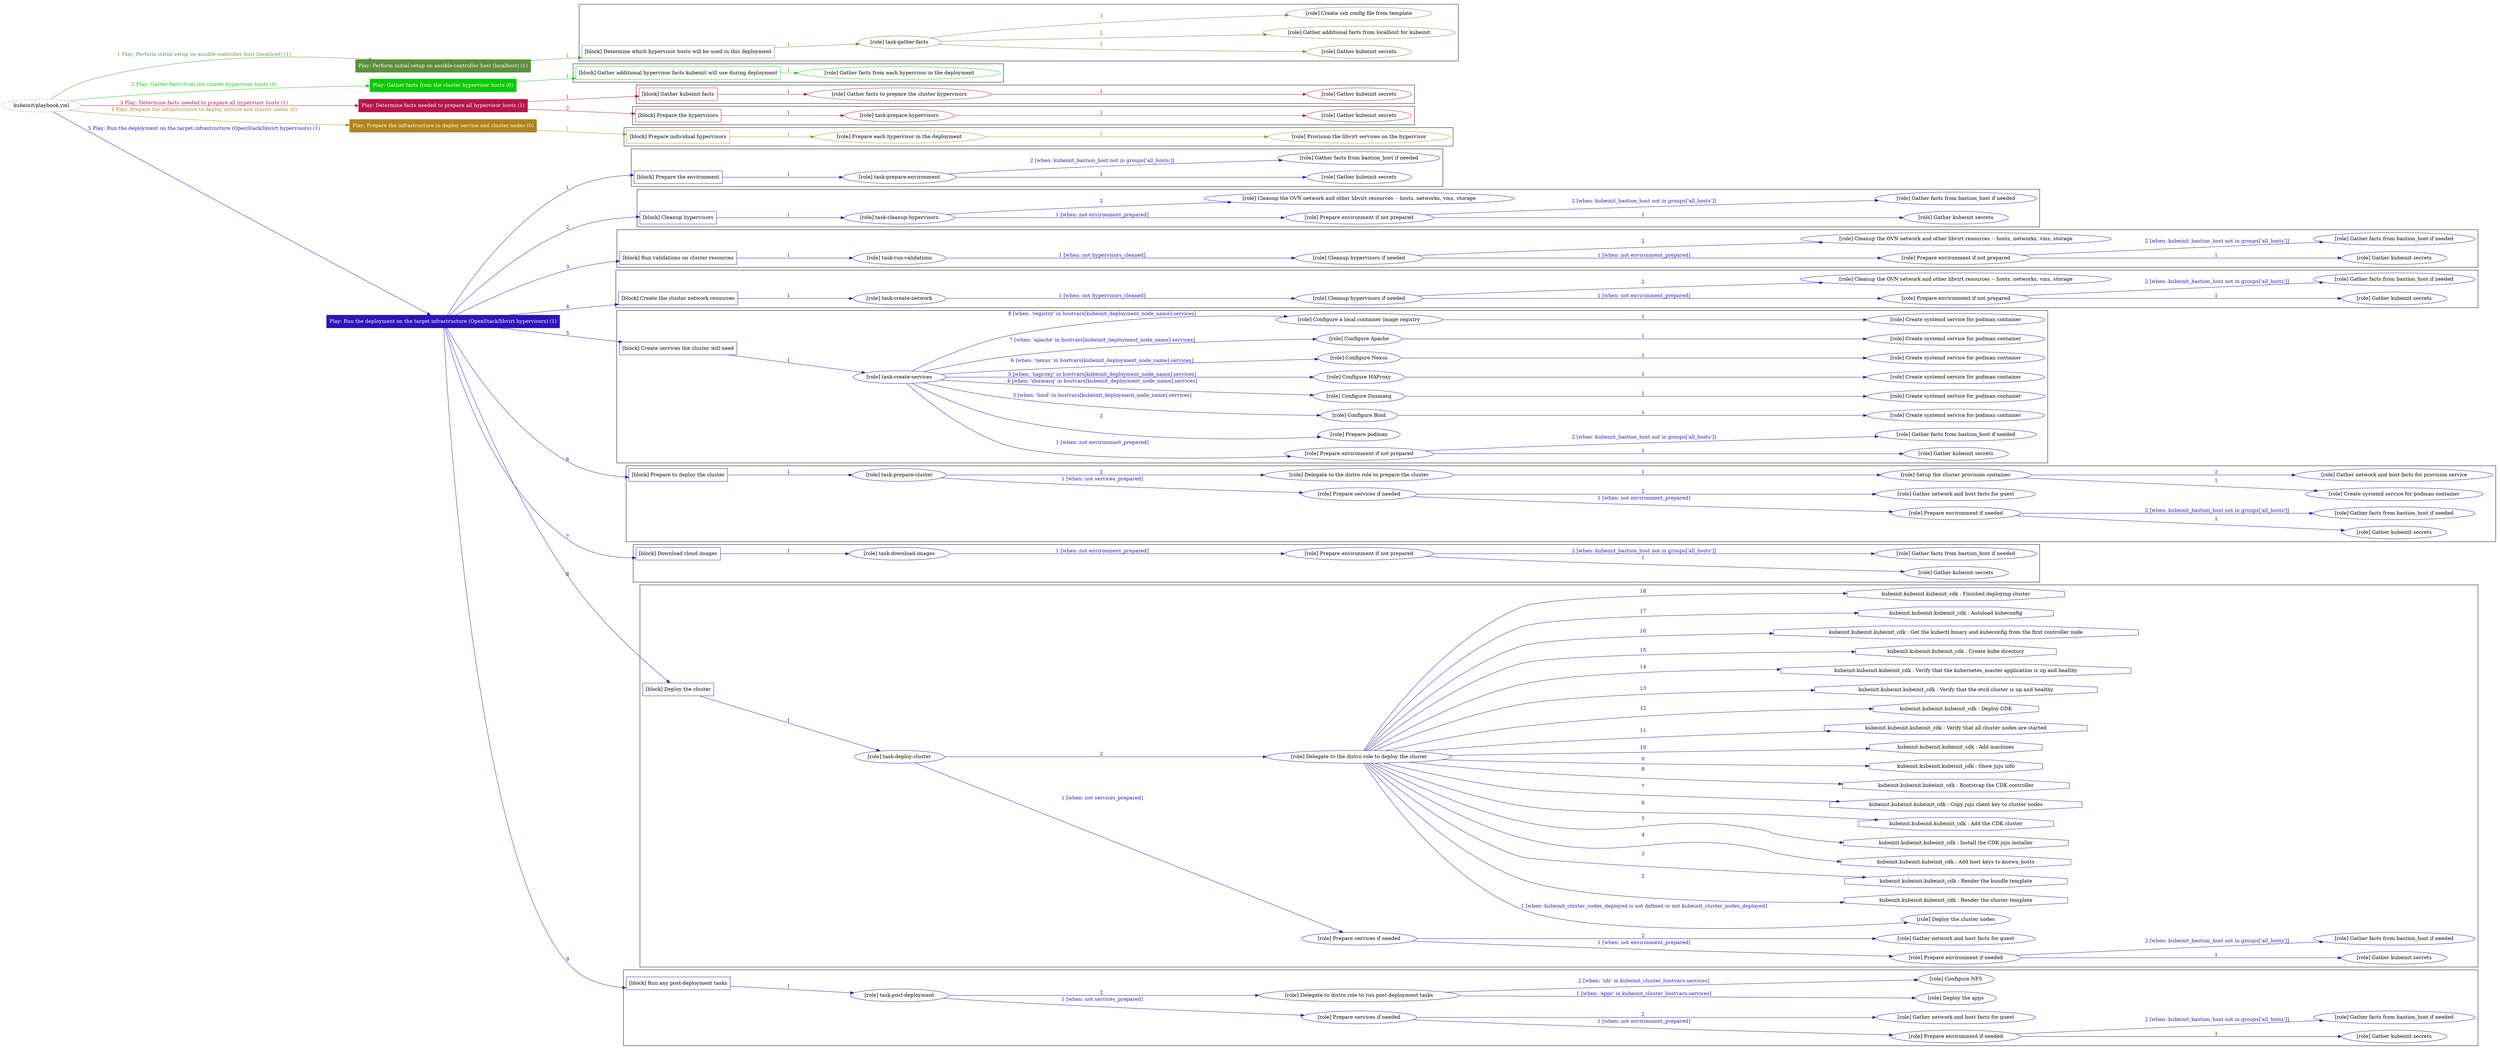 digraph {
	graph [concentrate=true ordering=in rankdir=LR ratio=fill]
	edge [esep=5 sep=10]
	"kubeinit/playbook.yml" [URL="/home/runner/work/kubeinit/kubeinit/kubeinit/playbook.yml" id=playbook_08577b26 style=dotted]
	"kubeinit/playbook.yml" -> play_f8cc23d5 [label="1 Play: Perform initial setup on ansible-controller host (localhost) (1)" color="#5e8f3d" fontcolor="#5e8f3d" id=edge_play_f8cc23d5 labeltooltip="1 Play: Perform initial setup on ansible-controller host (localhost) (1)" tooltip="1 Play: Perform initial setup on ansible-controller host (localhost) (1)"]
	subgraph "Play: Perform initial setup on ansible-controller host (localhost) (1)" {
		play_f8cc23d5 [label="Play: Perform initial setup on ansible-controller host (localhost) (1)" URL="/home/runner/work/kubeinit/kubeinit/kubeinit/playbook.yml" color="#5e8f3d" fontcolor="#ffffff" id=play_f8cc23d5 shape=box style=filled tooltip=localhost]
		play_f8cc23d5 -> block_c5f19e70 [label=1 color="#5e8f3d" fontcolor="#5e8f3d" id=edge_block_c5f19e70 labeltooltip=1 tooltip=1]
		subgraph cluster_block_c5f19e70 {
			block_c5f19e70 [label="[block] Determine which hypervisor hosts will be used in this deployment" URL="/home/runner/work/kubeinit/kubeinit/kubeinit/playbook.yml" color="#5e8f3d" id=block_c5f19e70 labeltooltip="Determine which hypervisor hosts will be used in this deployment" shape=box tooltip="Determine which hypervisor hosts will be used in this deployment"]
			block_c5f19e70 -> role_fb74756c [label="1 " color="#5e8f3d" fontcolor="#5e8f3d" id=edge_role_fb74756c labeltooltip="1 " tooltip="1 "]
			subgraph "task-gather-facts" {
				role_fb74756c [label="[role] task-gather-facts" URL="/home/runner/work/kubeinit/kubeinit/kubeinit/playbook.yml" color="#5e8f3d" id=role_fb74756c tooltip="task-gather-facts"]
				role_fb74756c -> role_18ba2d72 [label="1 " color="#5e8f3d" fontcolor="#5e8f3d" id=edge_role_18ba2d72 labeltooltip="1 " tooltip="1 "]
				subgraph "Gather kubeinit secrets" {
					role_18ba2d72 [label="[role] Gather kubeinit secrets" URL="/home/runner/.ansible/collections/ansible_collections/kubeinit/kubeinit/roles/kubeinit_prepare/tasks/build_hypervisors_group.yml" color="#5e8f3d" id=role_18ba2d72 tooltip="Gather kubeinit secrets"]
				}
				role_fb74756c -> role_ee67d4ee [label="2 " color="#5e8f3d" fontcolor="#5e8f3d" id=edge_role_ee67d4ee labeltooltip="2 " tooltip="2 "]
				subgraph "Gather additional facts from localhost for kubeinit" {
					role_ee67d4ee [label="[role] Gather additional facts from localhost for kubeinit" URL="/home/runner/.ansible/collections/ansible_collections/kubeinit/kubeinit/roles/kubeinit_prepare/tasks/build_hypervisors_group.yml" color="#5e8f3d" id=role_ee67d4ee tooltip="Gather additional facts from localhost for kubeinit"]
				}
				role_fb74756c -> role_f062ba2d [label="3 " color="#5e8f3d" fontcolor="#5e8f3d" id=edge_role_f062ba2d labeltooltip="3 " tooltip="3 "]
				subgraph "Create ssh config file from template" {
					role_f062ba2d [label="[role] Create ssh config file from template" URL="/home/runner/.ansible/collections/ansible_collections/kubeinit/kubeinit/roles/kubeinit_prepare/tasks/build_hypervisors_group.yml" color="#5e8f3d" id=role_f062ba2d tooltip="Create ssh config file from template"]
				}
			}
		}
	}
	"kubeinit/playbook.yml" -> play_d384dbd2 [label="2 Play: Gather facts from the cluster hypervisor hosts (0)" color="#0aca02" fontcolor="#0aca02" id=edge_play_d384dbd2 labeltooltip="2 Play: Gather facts from the cluster hypervisor hosts (0)" tooltip="2 Play: Gather facts from the cluster hypervisor hosts (0)"]
	subgraph "Play: Gather facts from the cluster hypervisor hosts (0)" {
		play_d384dbd2 [label="Play: Gather facts from the cluster hypervisor hosts (0)" URL="/home/runner/work/kubeinit/kubeinit/kubeinit/playbook.yml" color="#0aca02" fontcolor="#ffffff" id=play_d384dbd2 shape=box style=filled tooltip="Play: Gather facts from the cluster hypervisor hosts (0)"]
		play_d384dbd2 -> block_674fc140 [label=1 color="#0aca02" fontcolor="#0aca02" id=edge_block_674fc140 labeltooltip=1 tooltip=1]
		subgraph cluster_block_674fc140 {
			block_674fc140 [label="[block] Gather additional hypervisor facts kubeinit will use during deployment" URL="/home/runner/work/kubeinit/kubeinit/kubeinit/playbook.yml" color="#0aca02" id=block_674fc140 labeltooltip="Gather additional hypervisor facts kubeinit will use during deployment" shape=box tooltip="Gather additional hypervisor facts kubeinit will use during deployment"]
			block_674fc140 -> role_fa3fe045 [label="1 " color="#0aca02" fontcolor="#0aca02" id=edge_role_fa3fe045 labeltooltip="1 " tooltip="1 "]
			subgraph "Gather facts from each hypervisor in the deployment" {
				role_fa3fe045 [label="[role] Gather facts from each hypervisor in the deployment" URL="/home/runner/work/kubeinit/kubeinit/kubeinit/playbook.yml" color="#0aca02" id=role_fa3fe045 tooltip="Gather facts from each hypervisor in the deployment"]
			}
		}
	}
	"kubeinit/playbook.yml" -> play_f01b76f7 [label="3 Play: Determine facts needed to prepare all hypervisor hosts (1)" color="#b71549" fontcolor="#b71549" id=edge_play_f01b76f7 labeltooltip="3 Play: Determine facts needed to prepare all hypervisor hosts (1)" tooltip="3 Play: Determine facts needed to prepare all hypervisor hosts (1)"]
	subgraph "Play: Determine facts needed to prepare all hypervisor hosts (1)" {
		play_f01b76f7 [label="Play: Determine facts needed to prepare all hypervisor hosts (1)" URL="/home/runner/work/kubeinit/kubeinit/kubeinit/playbook.yml" color="#b71549" fontcolor="#ffffff" id=play_f01b76f7 shape=box style=filled tooltip=localhost]
		play_f01b76f7 -> block_be1f0c85 [label=1 color="#b71549" fontcolor="#b71549" id=edge_block_be1f0c85 labeltooltip=1 tooltip=1]
		subgraph cluster_block_be1f0c85 {
			block_be1f0c85 [label="[block] Gather kubeinit facts" URL="/home/runner/work/kubeinit/kubeinit/kubeinit/playbook.yml" color="#b71549" id=block_be1f0c85 labeltooltip="Gather kubeinit facts" shape=box tooltip="Gather kubeinit facts"]
			block_be1f0c85 -> role_67bf1b3a [label="1 " color="#b71549" fontcolor="#b71549" id=edge_role_67bf1b3a labeltooltip="1 " tooltip="1 "]
			subgraph "Gather facts to prepare the cluster hypervisors" {
				role_67bf1b3a [label="[role] Gather facts to prepare the cluster hypervisors" URL="/home/runner/work/kubeinit/kubeinit/kubeinit/playbook.yml" color="#b71549" id=role_67bf1b3a tooltip="Gather facts to prepare the cluster hypervisors"]
				role_67bf1b3a -> role_861f506c [label="1 " color="#b71549" fontcolor="#b71549" id=edge_role_861f506c labeltooltip="1 " tooltip="1 "]
				subgraph "Gather kubeinit secrets" {
					role_861f506c [label="[role] Gather kubeinit secrets" URL="/home/runner/.ansible/collections/ansible_collections/kubeinit/kubeinit/roles/kubeinit_prepare/tasks/gather_kubeinit_facts.yml" color="#b71549" id=role_861f506c tooltip="Gather kubeinit secrets"]
				}
			}
		}
		play_f01b76f7 -> block_249640dd [label=2 color="#b71549" fontcolor="#b71549" id=edge_block_249640dd labeltooltip=2 tooltip=2]
		subgraph cluster_block_249640dd {
			block_249640dd [label="[block] Prepare the hypervisors" URL="/home/runner/work/kubeinit/kubeinit/kubeinit/playbook.yml" color="#b71549" id=block_249640dd labeltooltip="Prepare the hypervisors" shape=box tooltip="Prepare the hypervisors"]
			block_249640dd -> role_9a7fd032 [label="1 " color="#b71549" fontcolor="#b71549" id=edge_role_9a7fd032 labeltooltip="1 " tooltip="1 "]
			subgraph "task-prepare-hypervisors" {
				role_9a7fd032 [label="[role] task-prepare-hypervisors" URL="/home/runner/work/kubeinit/kubeinit/kubeinit/playbook.yml" color="#b71549" id=role_9a7fd032 tooltip="task-prepare-hypervisors"]
				role_9a7fd032 -> role_f5cbf0e2 [label="1 " color="#b71549" fontcolor="#b71549" id=edge_role_f5cbf0e2 labeltooltip="1 " tooltip="1 "]
				subgraph "Gather kubeinit secrets" {
					role_f5cbf0e2 [label="[role] Gather kubeinit secrets" URL="/home/runner/.ansible/collections/ansible_collections/kubeinit/kubeinit/roles/kubeinit_prepare/tasks/gather_kubeinit_facts.yml" color="#b71549" id=role_f5cbf0e2 tooltip="Gather kubeinit secrets"]
				}
			}
		}
	}
	"kubeinit/playbook.yml" -> play_74125f39 [label="4 Play: Prepare the infrastructure to deploy service and cluster nodes (0)" color="#b0831c" fontcolor="#b0831c" id=edge_play_74125f39 labeltooltip="4 Play: Prepare the infrastructure to deploy service and cluster nodes (0)" tooltip="4 Play: Prepare the infrastructure to deploy service and cluster nodes (0)"]
	subgraph "Play: Prepare the infrastructure to deploy service and cluster nodes (0)" {
		play_74125f39 [label="Play: Prepare the infrastructure to deploy service and cluster nodes (0)" URL="/home/runner/work/kubeinit/kubeinit/kubeinit/playbook.yml" color="#b0831c" fontcolor="#ffffff" id=play_74125f39 shape=box style=filled tooltip="Play: Prepare the infrastructure to deploy service and cluster nodes (0)"]
		play_74125f39 -> block_a2ccf796 [label=1 color="#b0831c" fontcolor="#b0831c" id=edge_block_a2ccf796 labeltooltip=1 tooltip=1]
		subgraph cluster_block_a2ccf796 {
			block_a2ccf796 [label="[block] Prepare individual hypervisors" URL="/home/runner/work/kubeinit/kubeinit/kubeinit/playbook.yml" color="#b0831c" id=block_a2ccf796 labeltooltip="Prepare individual hypervisors" shape=box tooltip="Prepare individual hypervisors"]
			block_a2ccf796 -> role_2e7bbfd4 [label="1 " color="#b0831c" fontcolor="#b0831c" id=edge_role_2e7bbfd4 labeltooltip="1 " tooltip="1 "]
			subgraph "Prepare each hypervisor in the deployment" {
				role_2e7bbfd4 [label="[role] Prepare each hypervisor in the deployment" URL="/home/runner/work/kubeinit/kubeinit/kubeinit/playbook.yml" color="#b0831c" id=role_2e7bbfd4 tooltip="Prepare each hypervisor in the deployment"]
				role_2e7bbfd4 -> role_4fc5c81d [label="1 " color="#b0831c" fontcolor="#b0831c" id=edge_role_4fc5c81d labeltooltip="1 " tooltip="1 "]
				subgraph "Provision the libvirt services on the hypervisor" {
					role_4fc5c81d [label="[role] Provision the libvirt services on the hypervisor" URL="/home/runner/.ansible/collections/ansible_collections/kubeinit/kubeinit/roles/kubeinit_prepare/tasks/prepare_hypervisor.yml" color="#b0831c" id=role_4fc5c81d tooltip="Provision the libvirt services on the hypervisor"]
				}
			}
		}
	}
	"kubeinit/playbook.yml" -> play_f751896f [label="5 Play: Run the deployment on the target infrastructure (OpenStack/libvirt hypervisors) (1)" color="#2d12ba" fontcolor="#2d12ba" id=edge_play_f751896f labeltooltip="5 Play: Run the deployment on the target infrastructure (OpenStack/libvirt hypervisors) (1)" tooltip="5 Play: Run the deployment on the target infrastructure (OpenStack/libvirt hypervisors) (1)"]
	subgraph "Play: Run the deployment on the target infrastructure (OpenStack/libvirt hypervisors) (1)" {
		play_f751896f [label="Play: Run the deployment on the target infrastructure (OpenStack/libvirt hypervisors) (1)" URL="/home/runner/work/kubeinit/kubeinit/kubeinit/playbook.yml" color="#2d12ba" fontcolor="#ffffff" id=play_f751896f shape=box style=filled tooltip=localhost]
		play_f751896f -> block_4e0d1db4 [label=1 color="#2d12ba" fontcolor="#2d12ba" id=edge_block_4e0d1db4 labeltooltip=1 tooltip=1]
		subgraph cluster_block_4e0d1db4 {
			block_4e0d1db4 [label="[block] Prepare the environment" URL="/home/runner/work/kubeinit/kubeinit/kubeinit/playbook.yml" color="#2d12ba" id=block_4e0d1db4 labeltooltip="Prepare the environment" shape=box tooltip="Prepare the environment"]
			block_4e0d1db4 -> role_01c7814d [label="1 " color="#2d12ba" fontcolor="#2d12ba" id=edge_role_01c7814d labeltooltip="1 " tooltip="1 "]
			subgraph "task-prepare-environment" {
				role_01c7814d [label="[role] task-prepare-environment" URL="/home/runner/work/kubeinit/kubeinit/kubeinit/playbook.yml" color="#2d12ba" id=role_01c7814d tooltip="task-prepare-environment"]
				role_01c7814d -> role_19cd026e [label="1 " color="#2d12ba" fontcolor="#2d12ba" id=edge_role_19cd026e labeltooltip="1 " tooltip="1 "]
				subgraph "Gather kubeinit secrets" {
					role_19cd026e [label="[role] Gather kubeinit secrets" URL="/home/runner/.ansible/collections/ansible_collections/kubeinit/kubeinit/roles/kubeinit_prepare/tasks/gather_kubeinit_facts.yml" color="#2d12ba" id=role_19cd026e tooltip="Gather kubeinit secrets"]
				}
				role_01c7814d -> role_1482556a [label="2 [when: kubeinit_bastion_host not in groups['all_hosts']]" color="#2d12ba" fontcolor="#2d12ba" id=edge_role_1482556a labeltooltip="2 [when: kubeinit_bastion_host not in groups['all_hosts']]" tooltip="2 [when: kubeinit_bastion_host not in groups['all_hosts']]"]
				subgraph "Gather facts from bastion_host if needed" {
					role_1482556a [label="[role] Gather facts from bastion_host if needed" URL="/home/runner/.ansible/collections/ansible_collections/kubeinit/kubeinit/roles/kubeinit_prepare/tasks/main.yml" color="#2d12ba" id=role_1482556a tooltip="Gather facts from bastion_host if needed"]
				}
			}
		}
		play_f751896f -> block_5aca160b [label=2 color="#2d12ba" fontcolor="#2d12ba" id=edge_block_5aca160b labeltooltip=2 tooltip=2]
		subgraph cluster_block_5aca160b {
			block_5aca160b [label="[block] Cleanup hypervisors" URL="/home/runner/work/kubeinit/kubeinit/kubeinit/playbook.yml" color="#2d12ba" id=block_5aca160b labeltooltip="Cleanup hypervisors" shape=box tooltip="Cleanup hypervisors"]
			block_5aca160b -> role_64a37bae [label="1 " color="#2d12ba" fontcolor="#2d12ba" id=edge_role_64a37bae labeltooltip="1 " tooltip="1 "]
			subgraph "task-cleanup-hypervisors" {
				role_64a37bae [label="[role] task-cleanup-hypervisors" URL="/home/runner/work/kubeinit/kubeinit/kubeinit/playbook.yml" color="#2d12ba" id=role_64a37bae tooltip="task-cleanup-hypervisors"]
				role_64a37bae -> role_1c2650f4 [label="1 [when: not environment_prepared]" color="#2d12ba" fontcolor="#2d12ba" id=edge_role_1c2650f4 labeltooltip="1 [when: not environment_prepared]" tooltip="1 [when: not environment_prepared]"]
				subgraph "Prepare environment if not prepared" {
					role_1c2650f4 [label="[role] Prepare environment if not prepared" URL="/home/runner/.ansible/collections/ansible_collections/kubeinit/kubeinit/roles/kubeinit_libvirt/tasks/cleanup_hypervisors.yml" color="#2d12ba" id=role_1c2650f4 tooltip="Prepare environment if not prepared"]
					role_1c2650f4 -> role_7f385270 [label="1 " color="#2d12ba" fontcolor="#2d12ba" id=edge_role_7f385270 labeltooltip="1 " tooltip="1 "]
					subgraph "Gather kubeinit secrets" {
						role_7f385270 [label="[role] Gather kubeinit secrets" URL="/home/runner/.ansible/collections/ansible_collections/kubeinit/kubeinit/roles/kubeinit_prepare/tasks/gather_kubeinit_facts.yml" color="#2d12ba" id=role_7f385270 tooltip="Gather kubeinit secrets"]
					}
					role_1c2650f4 -> role_7b25f46c [label="2 [when: kubeinit_bastion_host not in groups['all_hosts']]" color="#2d12ba" fontcolor="#2d12ba" id=edge_role_7b25f46c labeltooltip="2 [when: kubeinit_bastion_host not in groups['all_hosts']]" tooltip="2 [when: kubeinit_bastion_host not in groups['all_hosts']]"]
					subgraph "Gather facts from bastion_host if needed" {
						role_7b25f46c [label="[role] Gather facts from bastion_host if needed" URL="/home/runner/.ansible/collections/ansible_collections/kubeinit/kubeinit/roles/kubeinit_prepare/tasks/main.yml" color="#2d12ba" id=role_7b25f46c tooltip="Gather facts from bastion_host if needed"]
					}
				}
				role_64a37bae -> role_ff4fe3b7 [label="2 " color="#2d12ba" fontcolor="#2d12ba" id=edge_role_ff4fe3b7 labeltooltip="2 " tooltip="2 "]
				subgraph "Cleanup the OVN network and other libvirt resources -- hosts, networks, vms, storage" {
					role_ff4fe3b7 [label="[role] Cleanup the OVN network and other libvirt resources -- hosts, networks, vms, storage" URL="/home/runner/.ansible/collections/ansible_collections/kubeinit/kubeinit/roles/kubeinit_libvirt/tasks/cleanup_hypervisors.yml" color="#2d12ba" id=role_ff4fe3b7 tooltip="Cleanup the OVN network and other libvirt resources -- hosts, networks, vms, storage"]
				}
			}
		}
		play_f751896f -> block_1c2ea3b6 [label=3 color="#2d12ba" fontcolor="#2d12ba" id=edge_block_1c2ea3b6 labeltooltip=3 tooltip=3]
		subgraph cluster_block_1c2ea3b6 {
			block_1c2ea3b6 [label="[block] Run validations on cluster resources" URL="/home/runner/work/kubeinit/kubeinit/kubeinit/playbook.yml" color="#2d12ba" id=block_1c2ea3b6 labeltooltip="Run validations on cluster resources" shape=box tooltip="Run validations on cluster resources"]
			block_1c2ea3b6 -> role_9e58a4ae [label="1 " color="#2d12ba" fontcolor="#2d12ba" id=edge_role_9e58a4ae labeltooltip="1 " tooltip="1 "]
			subgraph "task-run-validations" {
				role_9e58a4ae [label="[role] task-run-validations" URL="/home/runner/work/kubeinit/kubeinit/kubeinit/playbook.yml" color="#2d12ba" id=role_9e58a4ae tooltip="task-run-validations"]
				role_9e58a4ae -> role_213a2109 [label="1 [when: not hypervisors_cleaned]" color="#2d12ba" fontcolor="#2d12ba" id=edge_role_213a2109 labeltooltip="1 [when: not hypervisors_cleaned]" tooltip="1 [when: not hypervisors_cleaned]"]
				subgraph "Cleanup hypervisors if needed" {
					role_213a2109 [label="[role] Cleanup hypervisors if needed" URL="/home/runner/.ansible/collections/ansible_collections/kubeinit/kubeinit/roles/kubeinit_validations/tasks/main.yml" color="#2d12ba" id=role_213a2109 tooltip="Cleanup hypervisors if needed"]
					role_213a2109 -> role_024a14d2 [label="1 [when: not environment_prepared]" color="#2d12ba" fontcolor="#2d12ba" id=edge_role_024a14d2 labeltooltip="1 [when: not environment_prepared]" tooltip="1 [when: not environment_prepared]"]
					subgraph "Prepare environment if not prepared" {
						role_024a14d2 [label="[role] Prepare environment if not prepared" URL="/home/runner/.ansible/collections/ansible_collections/kubeinit/kubeinit/roles/kubeinit_libvirt/tasks/cleanup_hypervisors.yml" color="#2d12ba" id=role_024a14d2 tooltip="Prepare environment if not prepared"]
						role_024a14d2 -> role_4d5f553d [label="1 " color="#2d12ba" fontcolor="#2d12ba" id=edge_role_4d5f553d labeltooltip="1 " tooltip="1 "]
						subgraph "Gather kubeinit secrets" {
							role_4d5f553d [label="[role] Gather kubeinit secrets" URL="/home/runner/.ansible/collections/ansible_collections/kubeinit/kubeinit/roles/kubeinit_prepare/tasks/gather_kubeinit_facts.yml" color="#2d12ba" id=role_4d5f553d tooltip="Gather kubeinit secrets"]
						}
						role_024a14d2 -> role_d612561e [label="2 [when: kubeinit_bastion_host not in groups['all_hosts']]" color="#2d12ba" fontcolor="#2d12ba" id=edge_role_d612561e labeltooltip="2 [when: kubeinit_bastion_host not in groups['all_hosts']]" tooltip="2 [when: kubeinit_bastion_host not in groups['all_hosts']]"]
						subgraph "Gather facts from bastion_host if needed" {
							role_d612561e [label="[role] Gather facts from bastion_host if needed" URL="/home/runner/.ansible/collections/ansible_collections/kubeinit/kubeinit/roles/kubeinit_prepare/tasks/main.yml" color="#2d12ba" id=role_d612561e tooltip="Gather facts from bastion_host if needed"]
						}
					}
					role_213a2109 -> role_1030ee89 [label="2 " color="#2d12ba" fontcolor="#2d12ba" id=edge_role_1030ee89 labeltooltip="2 " tooltip="2 "]
					subgraph "Cleanup the OVN network and other libvirt resources -- hosts, networks, vms, storage" {
						role_1030ee89 [label="[role] Cleanup the OVN network and other libvirt resources -- hosts, networks, vms, storage" URL="/home/runner/.ansible/collections/ansible_collections/kubeinit/kubeinit/roles/kubeinit_libvirt/tasks/cleanup_hypervisors.yml" color="#2d12ba" id=role_1030ee89 tooltip="Cleanup the OVN network and other libvirt resources -- hosts, networks, vms, storage"]
					}
				}
			}
		}
		play_f751896f -> block_4b0559b3 [label=4 color="#2d12ba" fontcolor="#2d12ba" id=edge_block_4b0559b3 labeltooltip=4 tooltip=4]
		subgraph cluster_block_4b0559b3 {
			block_4b0559b3 [label="[block] Create the cluster network resources" URL="/home/runner/work/kubeinit/kubeinit/kubeinit/playbook.yml" color="#2d12ba" id=block_4b0559b3 labeltooltip="Create the cluster network resources" shape=box tooltip="Create the cluster network resources"]
			block_4b0559b3 -> role_bcad064a [label="1 " color="#2d12ba" fontcolor="#2d12ba" id=edge_role_bcad064a labeltooltip="1 " tooltip="1 "]
			subgraph "task-create-network" {
				role_bcad064a [label="[role] task-create-network" URL="/home/runner/work/kubeinit/kubeinit/kubeinit/playbook.yml" color="#2d12ba" id=role_bcad064a tooltip="task-create-network"]
				role_bcad064a -> role_22792780 [label="1 [when: not hypervisors_cleaned]" color="#2d12ba" fontcolor="#2d12ba" id=edge_role_22792780 labeltooltip="1 [when: not hypervisors_cleaned]" tooltip="1 [when: not hypervisors_cleaned]"]
				subgraph "Cleanup hypervisors if needed" {
					role_22792780 [label="[role] Cleanup hypervisors if needed" URL="/home/runner/.ansible/collections/ansible_collections/kubeinit/kubeinit/roles/kubeinit_libvirt/tasks/create_network.yml" color="#2d12ba" id=role_22792780 tooltip="Cleanup hypervisors if needed"]
					role_22792780 -> role_33d3f007 [label="1 [when: not environment_prepared]" color="#2d12ba" fontcolor="#2d12ba" id=edge_role_33d3f007 labeltooltip="1 [when: not environment_prepared]" tooltip="1 [when: not environment_prepared]"]
					subgraph "Prepare environment if not prepared" {
						role_33d3f007 [label="[role] Prepare environment if not prepared" URL="/home/runner/.ansible/collections/ansible_collections/kubeinit/kubeinit/roles/kubeinit_libvirt/tasks/cleanup_hypervisors.yml" color="#2d12ba" id=role_33d3f007 tooltip="Prepare environment if not prepared"]
						role_33d3f007 -> role_30952ab2 [label="1 " color="#2d12ba" fontcolor="#2d12ba" id=edge_role_30952ab2 labeltooltip="1 " tooltip="1 "]
						subgraph "Gather kubeinit secrets" {
							role_30952ab2 [label="[role] Gather kubeinit secrets" URL="/home/runner/.ansible/collections/ansible_collections/kubeinit/kubeinit/roles/kubeinit_prepare/tasks/gather_kubeinit_facts.yml" color="#2d12ba" id=role_30952ab2 tooltip="Gather kubeinit secrets"]
						}
						role_33d3f007 -> role_81617ebc [label="2 [when: kubeinit_bastion_host not in groups['all_hosts']]" color="#2d12ba" fontcolor="#2d12ba" id=edge_role_81617ebc labeltooltip="2 [when: kubeinit_bastion_host not in groups['all_hosts']]" tooltip="2 [when: kubeinit_bastion_host not in groups['all_hosts']]"]
						subgraph "Gather facts from bastion_host if needed" {
							role_81617ebc [label="[role] Gather facts from bastion_host if needed" URL="/home/runner/.ansible/collections/ansible_collections/kubeinit/kubeinit/roles/kubeinit_prepare/tasks/main.yml" color="#2d12ba" id=role_81617ebc tooltip="Gather facts from bastion_host if needed"]
						}
					}
					role_22792780 -> role_3bca30cd [label="2 " color="#2d12ba" fontcolor="#2d12ba" id=edge_role_3bca30cd labeltooltip="2 " tooltip="2 "]
					subgraph "Cleanup the OVN network and other libvirt resources -- hosts, networks, vms, storage" {
						role_3bca30cd [label="[role] Cleanup the OVN network and other libvirt resources -- hosts, networks, vms, storage" URL="/home/runner/.ansible/collections/ansible_collections/kubeinit/kubeinit/roles/kubeinit_libvirt/tasks/cleanup_hypervisors.yml" color="#2d12ba" id=role_3bca30cd tooltip="Cleanup the OVN network and other libvirt resources -- hosts, networks, vms, storage"]
					}
				}
			}
		}
		play_f751896f -> block_cfae3848 [label=5 color="#2d12ba" fontcolor="#2d12ba" id=edge_block_cfae3848 labeltooltip=5 tooltip=5]
		subgraph cluster_block_cfae3848 {
			block_cfae3848 [label="[block] Create services the cluster will need" URL="/home/runner/work/kubeinit/kubeinit/kubeinit/playbook.yml" color="#2d12ba" id=block_cfae3848 labeltooltip="Create services the cluster will need" shape=box tooltip="Create services the cluster will need"]
			block_cfae3848 -> role_aee09569 [label="1 " color="#2d12ba" fontcolor="#2d12ba" id=edge_role_aee09569 labeltooltip="1 " tooltip="1 "]
			subgraph "task-create-services" {
				role_aee09569 [label="[role] task-create-services" URL="/home/runner/work/kubeinit/kubeinit/kubeinit/playbook.yml" color="#2d12ba" id=role_aee09569 tooltip="task-create-services"]
				role_aee09569 -> role_c67501b7 [label="1 [when: not environment_prepared]" color="#2d12ba" fontcolor="#2d12ba" id=edge_role_c67501b7 labeltooltip="1 [when: not environment_prepared]" tooltip="1 [when: not environment_prepared]"]
				subgraph "Prepare environment if not prepared" {
					role_c67501b7 [label="[role] Prepare environment if not prepared" URL="/home/runner/.ansible/collections/ansible_collections/kubeinit/kubeinit/roles/kubeinit_services/tasks/main.yml" color="#2d12ba" id=role_c67501b7 tooltip="Prepare environment if not prepared"]
					role_c67501b7 -> role_aa23f397 [label="1 " color="#2d12ba" fontcolor="#2d12ba" id=edge_role_aa23f397 labeltooltip="1 " tooltip="1 "]
					subgraph "Gather kubeinit secrets" {
						role_aa23f397 [label="[role] Gather kubeinit secrets" URL="/home/runner/.ansible/collections/ansible_collections/kubeinit/kubeinit/roles/kubeinit_prepare/tasks/gather_kubeinit_facts.yml" color="#2d12ba" id=role_aa23f397 tooltip="Gather kubeinit secrets"]
					}
					role_c67501b7 -> role_b72a94f4 [label="2 [when: kubeinit_bastion_host not in groups['all_hosts']]" color="#2d12ba" fontcolor="#2d12ba" id=edge_role_b72a94f4 labeltooltip="2 [when: kubeinit_bastion_host not in groups['all_hosts']]" tooltip="2 [when: kubeinit_bastion_host not in groups['all_hosts']]"]
					subgraph "Gather facts from bastion_host if needed" {
						role_b72a94f4 [label="[role] Gather facts from bastion_host if needed" URL="/home/runner/.ansible/collections/ansible_collections/kubeinit/kubeinit/roles/kubeinit_prepare/tasks/main.yml" color="#2d12ba" id=role_b72a94f4 tooltip="Gather facts from bastion_host if needed"]
					}
				}
				role_aee09569 -> role_aaaf9843 [label="2 " color="#2d12ba" fontcolor="#2d12ba" id=edge_role_aaaf9843 labeltooltip="2 " tooltip="2 "]
				subgraph "Prepare podman" {
					role_aaaf9843 [label="[role] Prepare podman" URL="/home/runner/.ansible/collections/ansible_collections/kubeinit/kubeinit/roles/kubeinit_services/tasks/00_create_service_pod.yml" color="#2d12ba" id=role_aaaf9843 tooltip="Prepare podman"]
				}
				role_aee09569 -> role_59f708fb [label="3 [when: 'bind' in hostvars[kubeinit_deployment_node_name].services]" color="#2d12ba" fontcolor="#2d12ba" id=edge_role_59f708fb labeltooltip="3 [when: 'bind' in hostvars[kubeinit_deployment_node_name].services]" tooltip="3 [when: 'bind' in hostvars[kubeinit_deployment_node_name].services]"]
				subgraph "Configure Bind" {
					role_59f708fb [label="[role] Configure Bind" URL="/home/runner/.ansible/collections/ansible_collections/kubeinit/kubeinit/roles/kubeinit_services/tasks/start_services_containers.yml" color="#2d12ba" id=role_59f708fb tooltip="Configure Bind"]
					role_59f708fb -> role_5488c37e [label="1 " color="#2d12ba" fontcolor="#2d12ba" id=edge_role_5488c37e labeltooltip="1 " tooltip="1 "]
					subgraph "Create systemd service for podman container" {
						role_5488c37e [label="[role] Create systemd service for podman container" URL="/home/runner/.ansible/collections/ansible_collections/kubeinit/kubeinit/roles/kubeinit_bind/tasks/main.yml" color="#2d12ba" id=role_5488c37e tooltip="Create systemd service for podman container"]
					}
				}
				role_aee09569 -> role_aba2558a [label="4 [when: 'dnsmasq' in hostvars[kubeinit_deployment_node_name].services]" color="#2d12ba" fontcolor="#2d12ba" id=edge_role_aba2558a labeltooltip="4 [when: 'dnsmasq' in hostvars[kubeinit_deployment_node_name].services]" tooltip="4 [when: 'dnsmasq' in hostvars[kubeinit_deployment_node_name].services]"]
				subgraph "Configure Dnsmasq" {
					role_aba2558a [label="[role] Configure Dnsmasq" URL="/home/runner/.ansible/collections/ansible_collections/kubeinit/kubeinit/roles/kubeinit_services/tasks/start_services_containers.yml" color="#2d12ba" id=role_aba2558a tooltip="Configure Dnsmasq"]
					role_aba2558a -> role_e0b8bb7a [label="1 " color="#2d12ba" fontcolor="#2d12ba" id=edge_role_e0b8bb7a labeltooltip="1 " tooltip="1 "]
					subgraph "Create systemd service for podman container" {
						role_e0b8bb7a [label="[role] Create systemd service for podman container" URL="/home/runner/.ansible/collections/ansible_collections/kubeinit/kubeinit/roles/kubeinit_dnsmasq/tasks/main.yml" color="#2d12ba" id=role_e0b8bb7a tooltip="Create systemd service for podman container"]
					}
				}
				role_aee09569 -> role_fed7235c [label="5 [when: 'haproxy' in hostvars[kubeinit_deployment_node_name].services]" color="#2d12ba" fontcolor="#2d12ba" id=edge_role_fed7235c labeltooltip="5 [when: 'haproxy' in hostvars[kubeinit_deployment_node_name].services]" tooltip="5 [when: 'haproxy' in hostvars[kubeinit_deployment_node_name].services]"]
				subgraph "Configure HAProxy" {
					role_fed7235c [label="[role] Configure HAProxy" URL="/home/runner/.ansible/collections/ansible_collections/kubeinit/kubeinit/roles/kubeinit_services/tasks/start_services_containers.yml" color="#2d12ba" id=role_fed7235c tooltip="Configure HAProxy"]
					role_fed7235c -> role_3b7b34a7 [label="1 " color="#2d12ba" fontcolor="#2d12ba" id=edge_role_3b7b34a7 labeltooltip="1 " tooltip="1 "]
					subgraph "Create systemd service for podman container" {
						role_3b7b34a7 [label="[role] Create systemd service for podman container" URL="/home/runner/.ansible/collections/ansible_collections/kubeinit/kubeinit/roles/kubeinit_haproxy/tasks/main.yml" color="#2d12ba" id=role_3b7b34a7 tooltip="Create systemd service for podman container"]
					}
				}
				role_aee09569 -> role_6396fb3d [label="6 [when: 'nexus' in hostvars[kubeinit_deployment_node_name].services]" color="#2d12ba" fontcolor="#2d12ba" id=edge_role_6396fb3d labeltooltip="6 [when: 'nexus' in hostvars[kubeinit_deployment_node_name].services]" tooltip="6 [when: 'nexus' in hostvars[kubeinit_deployment_node_name].services]"]
				subgraph "Configure Nexus" {
					role_6396fb3d [label="[role] Configure Nexus" URL="/home/runner/.ansible/collections/ansible_collections/kubeinit/kubeinit/roles/kubeinit_services/tasks/start_services_containers.yml" color="#2d12ba" id=role_6396fb3d tooltip="Configure Nexus"]
					role_6396fb3d -> role_93e9cc39 [label="1 " color="#2d12ba" fontcolor="#2d12ba" id=edge_role_93e9cc39 labeltooltip="1 " tooltip="1 "]
					subgraph "Create systemd service for podman container" {
						role_93e9cc39 [label="[role] Create systemd service for podman container" URL="/home/runner/.ansible/collections/ansible_collections/kubeinit/kubeinit/roles/kubeinit_nexus/tasks/main.yml" color="#2d12ba" id=role_93e9cc39 tooltip="Create systemd service for podman container"]
					}
				}
				role_aee09569 -> role_4e5563ad [label="7 [when: 'apache' in hostvars[kubeinit_deployment_node_name].services]" color="#2d12ba" fontcolor="#2d12ba" id=edge_role_4e5563ad labeltooltip="7 [when: 'apache' in hostvars[kubeinit_deployment_node_name].services]" tooltip="7 [when: 'apache' in hostvars[kubeinit_deployment_node_name].services]"]
				subgraph "Configure Apache" {
					role_4e5563ad [label="[role] Configure Apache" URL="/home/runner/.ansible/collections/ansible_collections/kubeinit/kubeinit/roles/kubeinit_services/tasks/start_services_containers.yml" color="#2d12ba" id=role_4e5563ad tooltip="Configure Apache"]
					role_4e5563ad -> role_c5d22664 [label="1 " color="#2d12ba" fontcolor="#2d12ba" id=edge_role_c5d22664 labeltooltip="1 " tooltip="1 "]
					subgraph "Create systemd service for podman container" {
						role_c5d22664 [label="[role] Create systemd service for podman container" URL="/home/runner/.ansible/collections/ansible_collections/kubeinit/kubeinit/roles/kubeinit_apache/tasks/main.yml" color="#2d12ba" id=role_c5d22664 tooltip="Create systemd service for podman container"]
					}
				}
				role_aee09569 -> role_2b5518e3 [label="8 [when: 'registry' in hostvars[kubeinit_deployment_node_name].services]" color="#2d12ba" fontcolor="#2d12ba" id=edge_role_2b5518e3 labeltooltip="8 [when: 'registry' in hostvars[kubeinit_deployment_node_name].services]" tooltip="8 [when: 'registry' in hostvars[kubeinit_deployment_node_name].services]"]
				subgraph "Configure a local container image registry" {
					role_2b5518e3 [label="[role] Configure a local container image registry" URL="/home/runner/.ansible/collections/ansible_collections/kubeinit/kubeinit/roles/kubeinit_services/tasks/start_services_containers.yml" color="#2d12ba" id=role_2b5518e3 tooltip="Configure a local container image registry"]
					role_2b5518e3 -> role_9ae097c9 [label="1 " color="#2d12ba" fontcolor="#2d12ba" id=edge_role_9ae097c9 labeltooltip="1 " tooltip="1 "]
					subgraph "Create systemd service for podman container" {
						role_9ae097c9 [label="[role] Create systemd service for podman container" URL="/home/runner/.ansible/collections/ansible_collections/kubeinit/kubeinit/roles/kubeinit_registry/tasks/main.yml" color="#2d12ba" id=role_9ae097c9 tooltip="Create systemd service for podman container"]
					}
				}
			}
		}
		play_f751896f -> block_6a3dd13f [label=6 color="#2d12ba" fontcolor="#2d12ba" id=edge_block_6a3dd13f labeltooltip=6 tooltip=6]
		subgraph cluster_block_6a3dd13f {
			block_6a3dd13f [label="[block] Prepare to deploy the cluster" URL="/home/runner/work/kubeinit/kubeinit/kubeinit/playbook.yml" color="#2d12ba" id=block_6a3dd13f labeltooltip="Prepare to deploy the cluster" shape=box tooltip="Prepare to deploy the cluster"]
			block_6a3dd13f -> role_58af3433 [label="1 " color="#2d12ba" fontcolor="#2d12ba" id=edge_role_58af3433 labeltooltip="1 " tooltip="1 "]
			subgraph "task-prepare-cluster" {
				role_58af3433 [label="[role] task-prepare-cluster" URL="/home/runner/work/kubeinit/kubeinit/kubeinit/playbook.yml" color="#2d12ba" id=role_58af3433 tooltip="task-prepare-cluster"]
				role_58af3433 -> role_4cadc064 [label="1 [when: not services_prepared]" color="#2d12ba" fontcolor="#2d12ba" id=edge_role_4cadc064 labeltooltip="1 [when: not services_prepared]" tooltip="1 [when: not services_prepared]"]
				subgraph "Prepare services if needed" {
					role_4cadc064 [label="[role] Prepare services if needed" URL="/home/runner/.ansible/collections/ansible_collections/kubeinit/kubeinit/roles/kubeinit_prepare/tasks/prepare_cluster.yml" color="#2d12ba" id=role_4cadc064 tooltip="Prepare services if needed"]
					role_4cadc064 -> role_14425035 [label="1 [when: not environment_prepared]" color="#2d12ba" fontcolor="#2d12ba" id=edge_role_14425035 labeltooltip="1 [when: not environment_prepared]" tooltip="1 [when: not environment_prepared]"]
					subgraph "Prepare environment if needed" {
						role_14425035 [label="[role] Prepare environment if needed" URL="/home/runner/.ansible/collections/ansible_collections/kubeinit/kubeinit/roles/kubeinit_services/tasks/prepare_services.yml" color="#2d12ba" id=role_14425035 tooltip="Prepare environment if needed"]
						role_14425035 -> role_ef11a505 [label="1 " color="#2d12ba" fontcolor="#2d12ba" id=edge_role_ef11a505 labeltooltip="1 " tooltip="1 "]
						subgraph "Gather kubeinit secrets" {
							role_ef11a505 [label="[role] Gather kubeinit secrets" URL="/home/runner/.ansible/collections/ansible_collections/kubeinit/kubeinit/roles/kubeinit_prepare/tasks/gather_kubeinit_facts.yml" color="#2d12ba" id=role_ef11a505 tooltip="Gather kubeinit secrets"]
						}
						role_14425035 -> role_0aa40a37 [label="2 [when: kubeinit_bastion_host not in groups['all_hosts']]" color="#2d12ba" fontcolor="#2d12ba" id=edge_role_0aa40a37 labeltooltip="2 [when: kubeinit_bastion_host not in groups['all_hosts']]" tooltip="2 [when: kubeinit_bastion_host not in groups['all_hosts']]"]
						subgraph "Gather facts from bastion_host if needed" {
							role_0aa40a37 [label="[role] Gather facts from bastion_host if needed" URL="/home/runner/.ansible/collections/ansible_collections/kubeinit/kubeinit/roles/kubeinit_prepare/tasks/main.yml" color="#2d12ba" id=role_0aa40a37 tooltip="Gather facts from bastion_host if needed"]
						}
					}
					role_4cadc064 -> role_67a69589 [label="2 " color="#2d12ba" fontcolor="#2d12ba" id=edge_role_67a69589 labeltooltip="2 " tooltip="2 "]
					subgraph "Gather network and host facts for guest" {
						role_67a69589 [label="[role] Gather network and host facts for guest" URL="/home/runner/.ansible/collections/ansible_collections/kubeinit/kubeinit/roles/kubeinit_services/tasks/prepare_services.yml" color="#2d12ba" id=role_67a69589 tooltip="Gather network and host facts for guest"]
					}
				}
				role_58af3433 -> role_edca432e [label="2 " color="#2d12ba" fontcolor="#2d12ba" id=edge_role_edca432e labeltooltip="2 " tooltip="2 "]
				subgraph "Delegate to the distro role to prepare the cluster" {
					role_edca432e [label="[role] Delegate to the distro role to prepare the cluster" URL="/home/runner/.ansible/collections/ansible_collections/kubeinit/kubeinit/roles/kubeinit_prepare/tasks/prepare_cluster.yml" color="#2d12ba" id=role_edca432e tooltip="Delegate to the distro role to prepare the cluster"]
					role_edca432e -> role_aa18490d [label="1 " color="#2d12ba" fontcolor="#2d12ba" id=edge_role_aa18490d labeltooltip="1 " tooltip="1 "]
					subgraph "Setup the cluster provision container" {
						role_aa18490d [label="[role] Setup the cluster provision container" URL="/home/runner/.ansible/collections/ansible_collections/kubeinit/kubeinit/roles/kubeinit_cdk/tasks/prepare_cluster.yml" color="#2d12ba" id=role_aa18490d tooltip="Setup the cluster provision container"]
						role_aa18490d -> role_2cce8227 [label="1 " color="#2d12ba" fontcolor="#2d12ba" id=edge_role_2cce8227 labeltooltip="1 " tooltip="1 "]
						subgraph "Create systemd service for podman container" {
							role_2cce8227 [label="[role] Create systemd service for podman container" URL="/home/runner/.ansible/collections/ansible_collections/kubeinit/kubeinit/roles/kubeinit_services/tasks/create_provision_container.yml" color="#2d12ba" id=role_2cce8227 tooltip="Create systemd service for podman container"]
						}
						role_aa18490d -> role_865329c0 [label="2 " color="#2d12ba" fontcolor="#2d12ba" id=edge_role_865329c0 labeltooltip="2 " tooltip="2 "]
						subgraph "Gather network and host facts for provision service" {
							role_865329c0 [label="[role] Gather network and host facts for provision service" URL="/home/runner/.ansible/collections/ansible_collections/kubeinit/kubeinit/roles/kubeinit_services/tasks/create_provision_container.yml" color="#2d12ba" id=role_865329c0 tooltip="Gather network and host facts for provision service"]
						}
					}
				}
			}
		}
		play_f751896f -> block_accfe3c3 [label=7 color="#2d12ba" fontcolor="#2d12ba" id=edge_block_accfe3c3 labeltooltip=7 tooltip=7]
		subgraph cluster_block_accfe3c3 {
			block_accfe3c3 [label="[block] Download cloud images" URL="/home/runner/work/kubeinit/kubeinit/kubeinit/playbook.yml" color="#2d12ba" id=block_accfe3c3 labeltooltip="Download cloud images" shape=box tooltip="Download cloud images"]
			block_accfe3c3 -> role_8b350146 [label="1 " color="#2d12ba" fontcolor="#2d12ba" id=edge_role_8b350146 labeltooltip="1 " tooltip="1 "]
			subgraph "task-download-images" {
				role_8b350146 [label="[role] task-download-images" URL="/home/runner/work/kubeinit/kubeinit/kubeinit/playbook.yml" color="#2d12ba" id=role_8b350146 tooltip="task-download-images"]
				role_8b350146 -> role_f07659dc [label="1 [when: not environment_prepared]" color="#2d12ba" fontcolor="#2d12ba" id=edge_role_f07659dc labeltooltip="1 [when: not environment_prepared]" tooltip="1 [when: not environment_prepared]"]
				subgraph "Prepare environment if not prepared" {
					role_f07659dc [label="[role] Prepare environment if not prepared" URL="/home/runner/.ansible/collections/ansible_collections/kubeinit/kubeinit/roles/kubeinit_libvirt/tasks/download_cloud_images.yml" color="#2d12ba" id=role_f07659dc tooltip="Prepare environment if not prepared"]
					role_f07659dc -> role_12ac4f25 [label="1 " color="#2d12ba" fontcolor="#2d12ba" id=edge_role_12ac4f25 labeltooltip="1 " tooltip="1 "]
					subgraph "Gather kubeinit secrets" {
						role_12ac4f25 [label="[role] Gather kubeinit secrets" URL="/home/runner/.ansible/collections/ansible_collections/kubeinit/kubeinit/roles/kubeinit_prepare/tasks/gather_kubeinit_facts.yml" color="#2d12ba" id=role_12ac4f25 tooltip="Gather kubeinit secrets"]
					}
					role_f07659dc -> role_be2d41dd [label="2 [when: kubeinit_bastion_host not in groups['all_hosts']]" color="#2d12ba" fontcolor="#2d12ba" id=edge_role_be2d41dd labeltooltip="2 [when: kubeinit_bastion_host not in groups['all_hosts']]" tooltip="2 [when: kubeinit_bastion_host not in groups['all_hosts']]"]
					subgraph "Gather facts from bastion_host if needed" {
						role_be2d41dd [label="[role] Gather facts from bastion_host if needed" URL="/home/runner/.ansible/collections/ansible_collections/kubeinit/kubeinit/roles/kubeinit_prepare/tasks/main.yml" color="#2d12ba" id=role_be2d41dd tooltip="Gather facts from bastion_host if needed"]
					}
				}
			}
		}
		play_f751896f -> block_02ef86cd [label=8 color="#2d12ba" fontcolor="#2d12ba" id=edge_block_02ef86cd labeltooltip=8 tooltip=8]
		subgraph cluster_block_02ef86cd {
			block_02ef86cd [label="[block] Deploy the cluster" URL="/home/runner/work/kubeinit/kubeinit/kubeinit/playbook.yml" color="#2d12ba" id=block_02ef86cd labeltooltip="Deploy the cluster" shape=box tooltip="Deploy the cluster"]
			block_02ef86cd -> role_eb3ed20c [label="1 " color="#2d12ba" fontcolor="#2d12ba" id=edge_role_eb3ed20c labeltooltip="1 " tooltip="1 "]
			subgraph "task-deploy-cluster" {
				role_eb3ed20c [label="[role] task-deploy-cluster" URL="/home/runner/work/kubeinit/kubeinit/kubeinit/playbook.yml" color="#2d12ba" id=role_eb3ed20c tooltip="task-deploy-cluster"]
				role_eb3ed20c -> role_0cb209c2 [label="1 [when: not services_prepared]" color="#2d12ba" fontcolor="#2d12ba" id=edge_role_0cb209c2 labeltooltip="1 [when: not services_prepared]" tooltip="1 [when: not services_prepared]"]
				subgraph "Prepare services if needed" {
					role_0cb209c2 [label="[role] Prepare services if needed" URL="/home/runner/.ansible/collections/ansible_collections/kubeinit/kubeinit/roles/kubeinit_prepare/tasks/deploy_cluster.yml" color="#2d12ba" id=role_0cb209c2 tooltip="Prepare services if needed"]
					role_0cb209c2 -> role_0ebc0079 [label="1 [when: not environment_prepared]" color="#2d12ba" fontcolor="#2d12ba" id=edge_role_0ebc0079 labeltooltip="1 [when: not environment_prepared]" tooltip="1 [when: not environment_prepared]"]
					subgraph "Prepare environment if needed" {
						role_0ebc0079 [label="[role] Prepare environment if needed" URL="/home/runner/.ansible/collections/ansible_collections/kubeinit/kubeinit/roles/kubeinit_services/tasks/prepare_services.yml" color="#2d12ba" id=role_0ebc0079 tooltip="Prepare environment if needed"]
						role_0ebc0079 -> role_4fb13a6a [label="1 " color="#2d12ba" fontcolor="#2d12ba" id=edge_role_4fb13a6a labeltooltip="1 " tooltip="1 "]
						subgraph "Gather kubeinit secrets" {
							role_4fb13a6a [label="[role] Gather kubeinit secrets" URL="/home/runner/.ansible/collections/ansible_collections/kubeinit/kubeinit/roles/kubeinit_prepare/tasks/gather_kubeinit_facts.yml" color="#2d12ba" id=role_4fb13a6a tooltip="Gather kubeinit secrets"]
						}
						role_0ebc0079 -> role_71fdb6d0 [label="2 [when: kubeinit_bastion_host not in groups['all_hosts']]" color="#2d12ba" fontcolor="#2d12ba" id=edge_role_71fdb6d0 labeltooltip="2 [when: kubeinit_bastion_host not in groups['all_hosts']]" tooltip="2 [when: kubeinit_bastion_host not in groups['all_hosts']]"]
						subgraph "Gather facts from bastion_host if needed" {
							role_71fdb6d0 [label="[role] Gather facts from bastion_host if needed" URL="/home/runner/.ansible/collections/ansible_collections/kubeinit/kubeinit/roles/kubeinit_prepare/tasks/main.yml" color="#2d12ba" id=role_71fdb6d0 tooltip="Gather facts from bastion_host if needed"]
						}
					}
					role_0cb209c2 -> role_58ef177f [label="2 " color="#2d12ba" fontcolor="#2d12ba" id=edge_role_58ef177f labeltooltip="2 " tooltip="2 "]
					subgraph "Gather network and host facts for guest" {
						role_58ef177f [label="[role] Gather network and host facts for guest" URL="/home/runner/.ansible/collections/ansible_collections/kubeinit/kubeinit/roles/kubeinit_services/tasks/prepare_services.yml" color="#2d12ba" id=role_58ef177f tooltip="Gather network and host facts for guest"]
					}
				}
				role_eb3ed20c -> role_28d4ae70 [label="2 " color="#2d12ba" fontcolor="#2d12ba" id=edge_role_28d4ae70 labeltooltip="2 " tooltip="2 "]
				subgraph "Delegate to the distro role to deploy the cluster" {
					role_28d4ae70 [label="[role] Delegate to the distro role to deploy the cluster" URL="/home/runner/.ansible/collections/ansible_collections/kubeinit/kubeinit/roles/kubeinit_prepare/tasks/deploy_cluster.yml" color="#2d12ba" id=role_28d4ae70 tooltip="Delegate to the distro role to deploy the cluster"]
					role_28d4ae70 -> role_518e9990 [label="1 [when: kubeinit_cluster_nodes_deployed is not defined or not kubeinit_cluster_nodes_deployed]" color="#2d12ba" fontcolor="#2d12ba" id=edge_role_518e9990 labeltooltip="1 [when: kubeinit_cluster_nodes_deployed is not defined or not kubeinit_cluster_nodes_deployed]" tooltip="1 [when: kubeinit_cluster_nodes_deployed is not defined or not kubeinit_cluster_nodes_deployed]"]
					subgraph "Deploy the cluster nodes" {
						role_518e9990 [label="[role] Deploy the cluster nodes" URL="/home/runner/.ansible/collections/ansible_collections/kubeinit/kubeinit/roles/kubeinit_cdk/tasks/main.yml" color="#2d12ba" id=role_518e9990 tooltip="Deploy the cluster nodes"]
					}
					task_0397bd36 [label="kubeinit.kubeinit.kubeinit_cdk : Render the cluster template" URL="/home/runner/.ansible/collections/ansible_collections/kubeinit/kubeinit/roles/kubeinit_cdk/tasks/main.yml" color="#2d12ba" id=task_0397bd36 shape=octagon tooltip="kubeinit.kubeinit.kubeinit_cdk : Render the cluster template"]
					role_28d4ae70 -> task_0397bd36 [label="2 " color="#2d12ba" fontcolor="#2d12ba" id=edge_task_0397bd36 labeltooltip="2 " tooltip="2 "]
					task_5ab14ff6 [label="kubeinit.kubeinit.kubeinit_cdk : Render the bundle template" URL="/home/runner/.ansible/collections/ansible_collections/kubeinit/kubeinit/roles/kubeinit_cdk/tasks/main.yml" color="#2d12ba" id=task_5ab14ff6 shape=octagon tooltip="kubeinit.kubeinit.kubeinit_cdk : Render the bundle template"]
					role_28d4ae70 -> task_5ab14ff6 [label="3 " color="#2d12ba" fontcolor="#2d12ba" id=edge_task_5ab14ff6 labeltooltip="3 " tooltip="3 "]
					task_135b823f [label="kubeinit.kubeinit.kubeinit_cdk : Add host keys to known_hosts" URL="/home/runner/.ansible/collections/ansible_collections/kubeinit/kubeinit/roles/kubeinit_cdk/tasks/main.yml" color="#2d12ba" id=task_135b823f shape=octagon tooltip="kubeinit.kubeinit.kubeinit_cdk : Add host keys to known_hosts"]
					role_28d4ae70 -> task_135b823f [label="4 " color="#2d12ba" fontcolor="#2d12ba" id=edge_task_135b823f labeltooltip="4 " tooltip="4 "]
					task_2aefc2bd [label="kubeinit.kubeinit.kubeinit_cdk : Install the CDK juju installer" URL="/home/runner/.ansible/collections/ansible_collections/kubeinit/kubeinit/roles/kubeinit_cdk/tasks/main.yml" color="#2d12ba" id=task_2aefc2bd shape=octagon tooltip="kubeinit.kubeinit.kubeinit_cdk : Install the CDK juju installer"]
					role_28d4ae70 -> task_2aefc2bd [label="5 " color="#2d12ba" fontcolor="#2d12ba" id=edge_task_2aefc2bd labeltooltip="5 " tooltip="5 "]
					task_6684daeb [label="kubeinit.kubeinit.kubeinit_cdk : Add the CDK cluster" URL="/home/runner/.ansible/collections/ansible_collections/kubeinit/kubeinit/roles/kubeinit_cdk/tasks/main.yml" color="#2d12ba" id=task_6684daeb shape=octagon tooltip="kubeinit.kubeinit.kubeinit_cdk : Add the CDK cluster"]
					role_28d4ae70 -> task_6684daeb [label="6 " color="#2d12ba" fontcolor="#2d12ba" id=edge_task_6684daeb labeltooltip="6 " tooltip="6 "]
					task_672c1e68 [label="kubeinit.kubeinit.kubeinit_cdk : Copy juju client key to cluster nodes" URL="/home/runner/.ansible/collections/ansible_collections/kubeinit/kubeinit/roles/kubeinit_cdk/tasks/main.yml" color="#2d12ba" id=task_672c1e68 shape=octagon tooltip="kubeinit.kubeinit.kubeinit_cdk : Copy juju client key to cluster nodes"]
					role_28d4ae70 -> task_672c1e68 [label="7 " color="#2d12ba" fontcolor="#2d12ba" id=edge_task_672c1e68 labeltooltip="7 " tooltip="7 "]
					task_d84ebee8 [label="kubeinit.kubeinit.kubeinit_cdk : Bootstrap the CDK controller" URL="/home/runner/.ansible/collections/ansible_collections/kubeinit/kubeinit/roles/kubeinit_cdk/tasks/main.yml" color="#2d12ba" id=task_d84ebee8 shape=octagon tooltip="kubeinit.kubeinit.kubeinit_cdk : Bootstrap the CDK controller"]
					role_28d4ae70 -> task_d84ebee8 [label="8 " color="#2d12ba" fontcolor="#2d12ba" id=edge_task_d84ebee8 labeltooltip="8 " tooltip="8 "]
					task_3998b348 [label="kubeinit.kubeinit.kubeinit_cdk : Show juju info" URL="/home/runner/.ansible/collections/ansible_collections/kubeinit/kubeinit/roles/kubeinit_cdk/tasks/main.yml" color="#2d12ba" id=task_3998b348 shape=octagon tooltip="kubeinit.kubeinit.kubeinit_cdk : Show juju info"]
					role_28d4ae70 -> task_3998b348 [label="9 " color="#2d12ba" fontcolor="#2d12ba" id=edge_task_3998b348 labeltooltip="9 " tooltip="9 "]
					task_3818658c [label="kubeinit.kubeinit.kubeinit_cdk : Add machines" URL="/home/runner/.ansible/collections/ansible_collections/kubeinit/kubeinit/roles/kubeinit_cdk/tasks/main.yml" color="#2d12ba" id=task_3818658c shape=octagon tooltip="kubeinit.kubeinit.kubeinit_cdk : Add machines"]
					role_28d4ae70 -> task_3818658c [label="10 " color="#2d12ba" fontcolor="#2d12ba" id=edge_task_3818658c labeltooltip="10 " tooltip="10 "]
					task_49b40020 [label="kubeinit.kubeinit.kubeinit_cdk : Verify that all cluster nodes are started" URL="/home/runner/.ansible/collections/ansible_collections/kubeinit/kubeinit/roles/kubeinit_cdk/tasks/main.yml" color="#2d12ba" id=task_49b40020 shape=octagon tooltip="kubeinit.kubeinit.kubeinit_cdk : Verify that all cluster nodes are started"]
					role_28d4ae70 -> task_49b40020 [label="11 " color="#2d12ba" fontcolor="#2d12ba" id=edge_task_49b40020 labeltooltip="11 " tooltip="11 "]
					task_5a8fbcb9 [label="kubeinit.kubeinit.kubeinit_cdk : Deploy CDK" URL="/home/runner/.ansible/collections/ansible_collections/kubeinit/kubeinit/roles/kubeinit_cdk/tasks/main.yml" color="#2d12ba" id=task_5a8fbcb9 shape=octagon tooltip="kubeinit.kubeinit.kubeinit_cdk : Deploy CDK"]
					role_28d4ae70 -> task_5a8fbcb9 [label="12 " color="#2d12ba" fontcolor="#2d12ba" id=edge_task_5a8fbcb9 labeltooltip="12 " tooltip="12 "]
					task_626e45c7 [label="kubeinit.kubeinit.kubeinit_cdk : Verify that the etcd cluster is up and healthy" URL="/home/runner/.ansible/collections/ansible_collections/kubeinit/kubeinit/roles/kubeinit_cdk/tasks/main.yml" color="#2d12ba" id=task_626e45c7 shape=octagon tooltip="kubeinit.kubeinit.kubeinit_cdk : Verify that the etcd cluster is up and healthy"]
					role_28d4ae70 -> task_626e45c7 [label="13 " color="#2d12ba" fontcolor="#2d12ba" id=edge_task_626e45c7 labeltooltip="13 " tooltip="13 "]
					task_b86360fa [label="kubeinit.kubeinit.kubeinit_cdk : Verify that the kubernetes_master application is up and healthy" URL="/home/runner/.ansible/collections/ansible_collections/kubeinit/kubeinit/roles/kubeinit_cdk/tasks/main.yml" color="#2d12ba" id=task_b86360fa shape=octagon tooltip="kubeinit.kubeinit.kubeinit_cdk : Verify that the kubernetes_master application is up and healthy"]
					role_28d4ae70 -> task_b86360fa [label="14 " color="#2d12ba" fontcolor="#2d12ba" id=edge_task_b86360fa labeltooltip="14 " tooltip="14 "]
					task_cb7b29ad [label="kubeinit.kubeinit.kubeinit_cdk : Create kube directory" URL="/home/runner/.ansible/collections/ansible_collections/kubeinit/kubeinit/roles/kubeinit_cdk/tasks/main.yml" color="#2d12ba" id=task_cb7b29ad shape=octagon tooltip="kubeinit.kubeinit.kubeinit_cdk : Create kube directory"]
					role_28d4ae70 -> task_cb7b29ad [label="15 " color="#2d12ba" fontcolor="#2d12ba" id=edge_task_cb7b29ad labeltooltip="15 " tooltip="15 "]
					task_efb04ee6 [label="kubeinit.kubeinit.kubeinit_cdk : Get the kubectl binary and kubeconfig from the first controller node" URL="/home/runner/.ansible/collections/ansible_collections/kubeinit/kubeinit/roles/kubeinit_cdk/tasks/main.yml" color="#2d12ba" id=task_efb04ee6 shape=octagon tooltip="kubeinit.kubeinit.kubeinit_cdk : Get the kubectl binary and kubeconfig from the first controller node"]
					role_28d4ae70 -> task_efb04ee6 [label="16 " color="#2d12ba" fontcolor="#2d12ba" id=edge_task_efb04ee6 labeltooltip="16 " tooltip="16 "]
					task_f5a3f930 [label="kubeinit.kubeinit.kubeinit_cdk : Autoload kubeconfig" URL="/home/runner/.ansible/collections/ansible_collections/kubeinit/kubeinit/roles/kubeinit_cdk/tasks/main.yml" color="#2d12ba" id=task_f5a3f930 shape=octagon tooltip="kubeinit.kubeinit.kubeinit_cdk : Autoload kubeconfig"]
					role_28d4ae70 -> task_f5a3f930 [label="17 " color="#2d12ba" fontcolor="#2d12ba" id=edge_task_f5a3f930 labeltooltip="17 " tooltip="17 "]
					task_d84ef36a [label="kubeinit.kubeinit.kubeinit_cdk : Finished deploying cluster" URL="/home/runner/.ansible/collections/ansible_collections/kubeinit/kubeinit/roles/kubeinit_cdk/tasks/main.yml" color="#2d12ba" id=task_d84ef36a shape=octagon tooltip="kubeinit.kubeinit.kubeinit_cdk : Finished deploying cluster"]
					role_28d4ae70 -> task_d84ef36a [label="18 " color="#2d12ba" fontcolor="#2d12ba" id=edge_task_d84ef36a labeltooltip="18 " tooltip="18 "]
				}
			}
		}
		play_f751896f -> block_cc495383 [label=9 color="#2d12ba" fontcolor="#2d12ba" id=edge_block_cc495383 labeltooltip=9 tooltip=9]
		subgraph cluster_block_cc495383 {
			block_cc495383 [label="[block] Run any post-deployment tasks" URL="/home/runner/work/kubeinit/kubeinit/kubeinit/playbook.yml" color="#2d12ba" id=block_cc495383 labeltooltip="Run any post-deployment tasks" shape=box tooltip="Run any post-deployment tasks"]
			block_cc495383 -> role_8fdf137b [label="1 " color="#2d12ba" fontcolor="#2d12ba" id=edge_role_8fdf137b labeltooltip="1 " tooltip="1 "]
			subgraph "task-post-deployment" {
				role_8fdf137b [label="[role] task-post-deployment" URL="/home/runner/work/kubeinit/kubeinit/kubeinit/playbook.yml" color="#2d12ba" id=role_8fdf137b tooltip="task-post-deployment"]
				role_8fdf137b -> role_54bd9c47 [label="1 [when: not services_prepared]" color="#2d12ba" fontcolor="#2d12ba" id=edge_role_54bd9c47 labeltooltip="1 [when: not services_prepared]" tooltip="1 [when: not services_prepared]"]
				subgraph "Prepare services if needed" {
					role_54bd9c47 [label="[role] Prepare services if needed" URL="/home/runner/.ansible/collections/ansible_collections/kubeinit/kubeinit/roles/kubeinit_prepare/tasks/post_deployment.yml" color="#2d12ba" id=role_54bd9c47 tooltip="Prepare services if needed"]
					role_54bd9c47 -> role_2c319f35 [label="1 [when: not environment_prepared]" color="#2d12ba" fontcolor="#2d12ba" id=edge_role_2c319f35 labeltooltip="1 [when: not environment_prepared]" tooltip="1 [when: not environment_prepared]"]
					subgraph "Prepare environment if needed" {
						role_2c319f35 [label="[role] Prepare environment if needed" URL="/home/runner/.ansible/collections/ansible_collections/kubeinit/kubeinit/roles/kubeinit_services/tasks/prepare_services.yml" color="#2d12ba" id=role_2c319f35 tooltip="Prepare environment if needed"]
						role_2c319f35 -> role_e48a04a9 [label="1 " color="#2d12ba" fontcolor="#2d12ba" id=edge_role_e48a04a9 labeltooltip="1 " tooltip="1 "]
						subgraph "Gather kubeinit secrets" {
							role_e48a04a9 [label="[role] Gather kubeinit secrets" URL="/home/runner/.ansible/collections/ansible_collections/kubeinit/kubeinit/roles/kubeinit_prepare/tasks/gather_kubeinit_facts.yml" color="#2d12ba" id=role_e48a04a9 tooltip="Gather kubeinit secrets"]
						}
						role_2c319f35 -> role_85eefc45 [label="2 [when: kubeinit_bastion_host not in groups['all_hosts']]" color="#2d12ba" fontcolor="#2d12ba" id=edge_role_85eefc45 labeltooltip="2 [when: kubeinit_bastion_host not in groups['all_hosts']]" tooltip="2 [when: kubeinit_bastion_host not in groups['all_hosts']]"]
						subgraph "Gather facts from bastion_host if needed" {
							role_85eefc45 [label="[role] Gather facts from bastion_host if needed" URL="/home/runner/.ansible/collections/ansible_collections/kubeinit/kubeinit/roles/kubeinit_prepare/tasks/main.yml" color="#2d12ba" id=role_85eefc45 tooltip="Gather facts from bastion_host if needed"]
						}
					}
					role_54bd9c47 -> role_01bf3066 [label="2 " color="#2d12ba" fontcolor="#2d12ba" id=edge_role_01bf3066 labeltooltip="2 " tooltip="2 "]
					subgraph "Gather network and host facts for guest" {
						role_01bf3066 [label="[role] Gather network and host facts for guest" URL="/home/runner/.ansible/collections/ansible_collections/kubeinit/kubeinit/roles/kubeinit_services/tasks/prepare_services.yml" color="#2d12ba" id=role_01bf3066 tooltip="Gather network and host facts for guest"]
					}
				}
				role_8fdf137b -> role_4c6c5438 [label="2 " color="#2d12ba" fontcolor="#2d12ba" id=edge_role_4c6c5438 labeltooltip="2 " tooltip="2 "]
				subgraph "Delegate to distro role to run post-deployment tasks" {
					role_4c6c5438 [label="[role] Delegate to distro role to run post-deployment tasks" URL="/home/runner/.ansible/collections/ansible_collections/kubeinit/kubeinit/roles/kubeinit_prepare/tasks/post_deployment.yml" color="#2d12ba" id=role_4c6c5438 tooltip="Delegate to distro role to run post-deployment tasks"]
					role_4c6c5438 -> role_846dad52 [label="1 [when: 'apps' in kubeinit_cluster_hostvars.services]" color="#2d12ba" fontcolor="#2d12ba" id=edge_role_846dad52 labeltooltip="1 [when: 'apps' in kubeinit_cluster_hostvars.services]" tooltip="1 [when: 'apps' in kubeinit_cluster_hostvars.services]"]
					subgraph "Deploy the apps" {
						role_846dad52 [label="[role] Deploy the apps" URL="/home/runner/.ansible/collections/ansible_collections/kubeinit/kubeinit/roles/kubeinit_cdk/tasks/post_deployment_tasks.yml" color="#2d12ba" id=role_846dad52 tooltip="Deploy the apps"]
					}
					role_4c6c5438 -> role_c3367bcb [label="2 [when: 'nfs' in kubeinit_cluster_hostvars.services]" color="#2d12ba" fontcolor="#2d12ba" id=edge_role_c3367bcb labeltooltip="2 [when: 'nfs' in kubeinit_cluster_hostvars.services]" tooltip="2 [when: 'nfs' in kubeinit_cluster_hostvars.services]"]
					subgraph "Configure NFS" {
						role_c3367bcb [label="[role] Configure NFS" URL="/home/runner/.ansible/collections/ansible_collections/kubeinit/kubeinit/roles/kubeinit_cdk/tasks/post_deployment_tasks.yml" color="#2d12ba" id=role_c3367bcb tooltip="Configure NFS"]
					}
				}
			}
		}
	}
}
